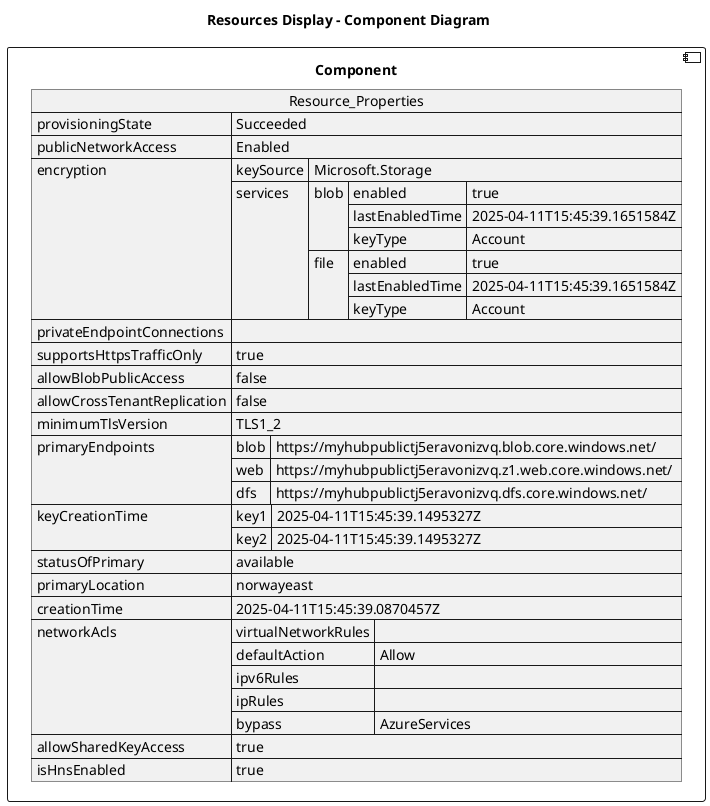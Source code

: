@startuml

title Resources Display - Component Diagram

component Component {

json  Resource_Properties {
  "provisioningState": "Succeeded",
  "publicNetworkAccess": "Enabled",
  "encryption": {
    "keySource": "Microsoft.Storage",
    "services": {
      "blob": {
        "enabled": true,
        "lastEnabledTime": "2025-04-11T15:45:39.1651584Z",
        "keyType": "Account"
      },
      "file": {
        "enabled": true,
        "lastEnabledTime": "2025-04-11T15:45:39.1651584Z",
        "keyType": "Account"
      }
    }
  },
  "privateEndpointConnections": [],
  "supportsHttpsTrafficOnly": true,
  "allowBlobPublicAccess": false,
  "allowCrossTenantReplication": false,
  "minimumTlsVersion": "TLS1_2",
  "primaryEndpoints": {
    "blob": "https://myhubpublictj5eravonizvq.blob.core.windows.net/",
    "web": "https://myhubpublictj5eravonizvq.z1.web.core.windows.net/",
    "dfs": "https://myhubpublictj5eravonizvq.dfs.core.windows.net/"
  },
  "keyCreationTime": {
    "key1": "2025-04-11T15:45:39.1495327Z",
    "key2": "2025-04-11T15:45:39.1495327Z"
  },
  "statusOfPrimary": "available",
  "primaryLocation": "norwayeast",
  "creationTime": "2025-04-11T15:45:39.0870457Z",
  "networkAcls": {
    "virtualNetworkRules": [],
    "defaultAction": "Allow",
    "ipv6Rules": [],
    "ipRules": [],
    "bypass": "AzureServices"
  },
  "allowSharedKeyAccess": true,
  "isHnsEnabled": true
}
}
@enduml
